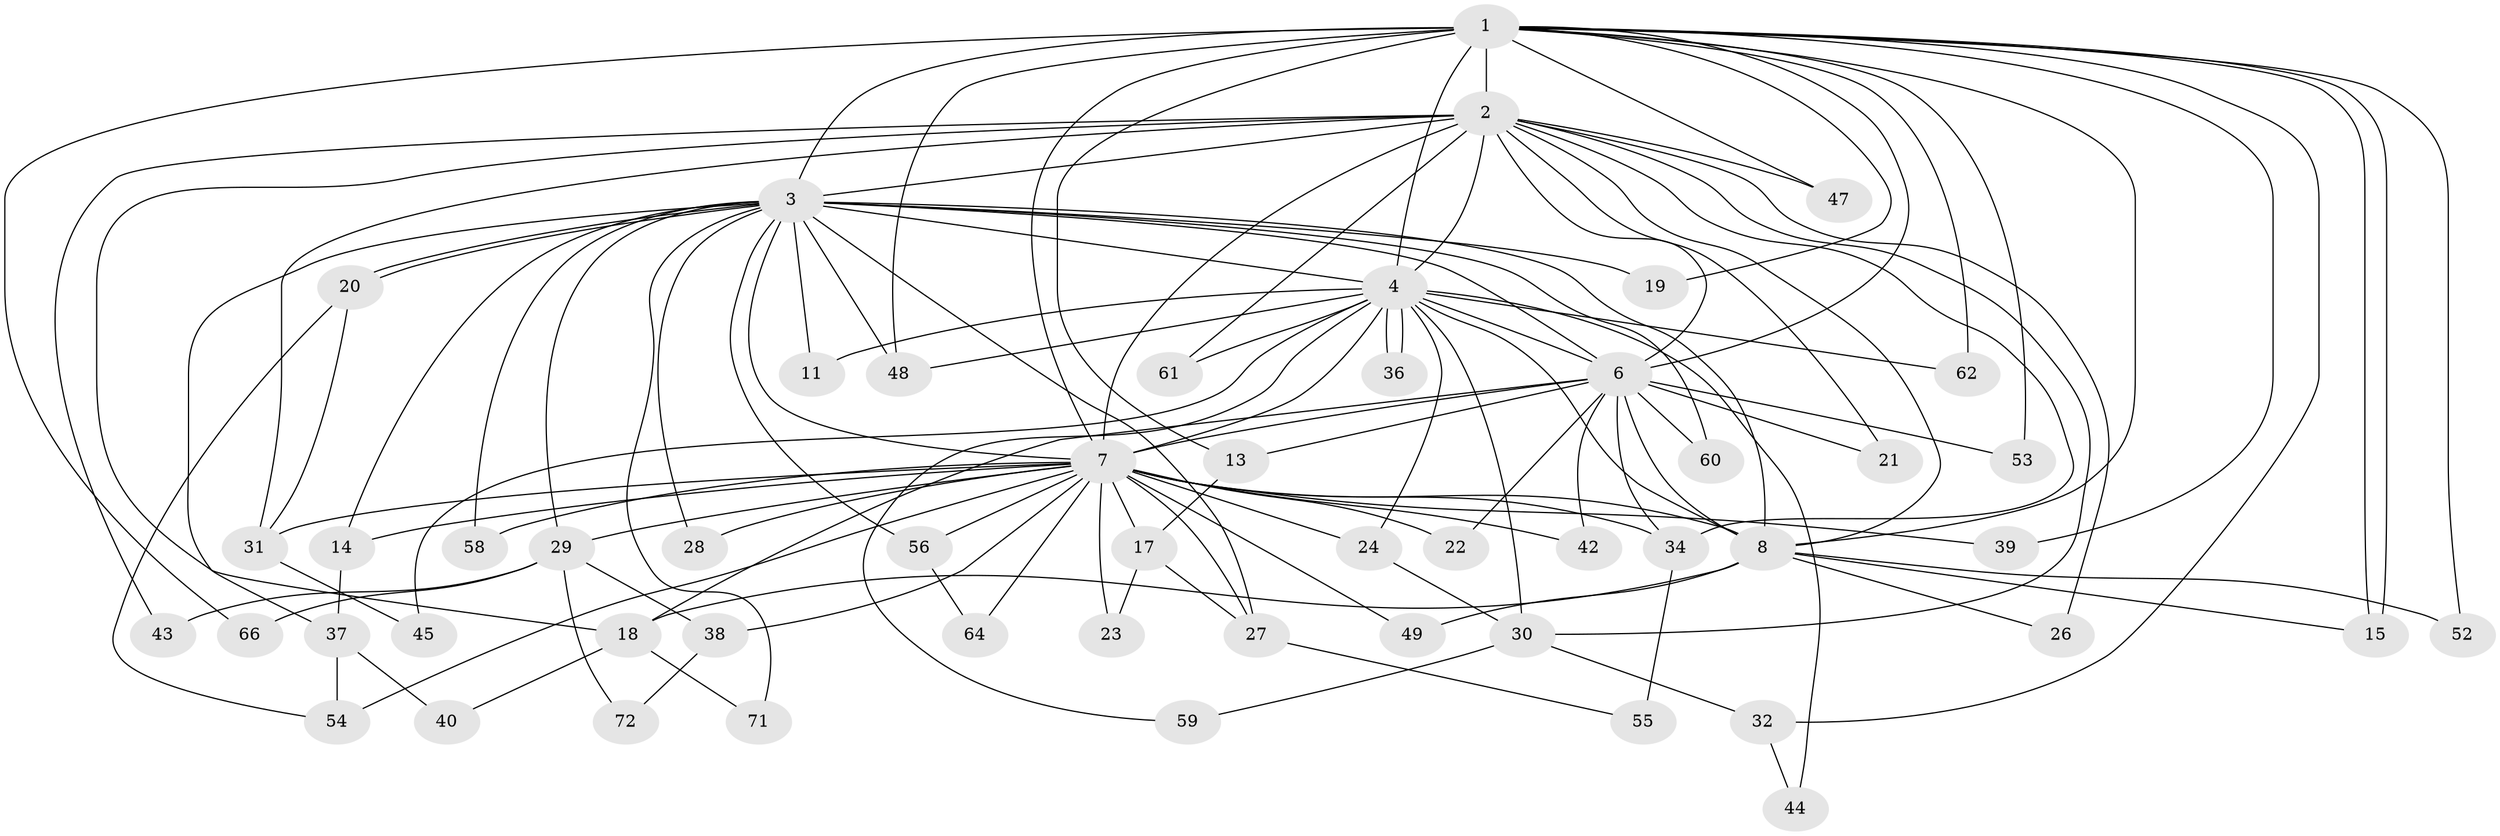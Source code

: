 // original degree distribution, {16: 0.027777777777777776, 22: 0.013888888888888888, 15: 0.027777777777777776, 18: 0.013888888888888888, 27: 0.013888888888888888, 14: 0.041666666666666664, 3: 0.125, 5: 0.05555555555555555, 4: 0.09722222222222222, 6: 0.027777777777777776, 2: 0.5555555555555556}
// Generated by graph-tools (version 1.1) at 2025/41/03/06/25 10:41:31]
// undirected, 53 vertices, 121 edges
graph export_dot {
graph [start="1"]
  node [color=gray90,style=filled];
  1 [super="+9"];
  2 [super="+12"];
  3 [super="+16"];
  4 [super="+5"];
  6 [super="+67"];
  7 [super="+10"];
  8 [super="+50"];
  11 [super="+63"];
  13;
  14 [super="+35"];
  15;
  17 [super="+25"];
  18 [super="+57"];
  19;
  20 [super="+51"];
  21;
  22;
  23;
  24 [super="+70"];
  26;
  27 [super="+46"];
  28;
  29 [super="+33"];
  30 [super="+41"];
  31;
  32;
  34 [super="+65"];
  36;
  37;
  38;
  39;
  40;
  42;
  43;
  44;
  45;
  47;
  48 [super="+68"];
  49;
  52;
  53;
  54 [super="+69"];
  55;
  56;
  58;
  59;
  60;
  61;
  62;
  64;
  66;
  71;
  72;
  1 -- 2 [weight=2];
  1 -- 3 [weight=2];
  1 -- 4 [weight=4];
  1 -- 6 [weight=2];
  1 -- 7 [weight=4];
  1 -- 8 [weight=2];
  1 -- 13;
  1 -- 15;
  1 -- 15;
  1 -- 39;
  1 -- 47;
  1 -- 52;
  1 -- 53;
  1 -- 32;
  1 -- 66;
  1 -- 48;
  1 -- 19;
  1 -- 62;
  2 -- 3;
  2 -- 4 [weight=2];
  2 -- 6;
  2 -- 7 [weight=3];
  2 -- 8;
  2 -- 18;
  2 -- 26;
  2 -- 30;
  2 -- 43;
  2 -- 47;
  2 -- 21;
  2 -- 61;
  2 -- 31;
  2 -- 34;
  3 -- 4 [weight=2];
  3 -- 6;
  3 -- 7 [weight=2];
  3 -- 8;
  3 -- 11 [weight=2];
  3 -- 14;
  3 -- 19;
  3 -- 20;
  3 -- 20;
  3 -- 28;
  3 -- 48;
  3 -- 56;
  3 -- 58;
  3 -- 60;
  3 -- 37;
  3 -- 71;
  3 -- 27;
  3 -- 29;
  4 -- 6 [weight=3];
  4 -- 7 [weight=4];
  4 -- 8 [weight=2];
  4 -- 36;
  4 -- 36;
  4 -- 45;
  4 -- 11;
  4 -- 44;
  4 -- 59;
  4 -- 61;
  4 -- 62;
  4 -- 24;
  4 -- 30;
  4 -- 48;
  6 -- 7 [weight=2];
  6 -- 8;
  6 -- 13;
  6 -- 21;
  6 -- 22;
  6 -- 34;
  6 -- 42;
  6 -- 53;
  6 -- 60;
  6 -- 18;
  7 -- 8 [weight=2];
  7 -- 14 [weight=2];
  7 -- 17 [weight=2];
  7 -- 22;
  7 -- 24 [weight=2];
  7 -- 27;
  7 -- 28;
  7 -- 29 [weight=2];
  7 -- 31;
  7 -- 34;
  7 -- 38;
  7 -- 42;
  7 -- 49;
  7 -- 54;
  7 -- 56;
  7 -- 58;
  7 -- 64;
  7 -- 39;
  7 -- 23;
  8 -- 18;
  8 -- 26;
  8 -- 49;
  8 -- 52;
  8 -- 15;
  13 -- 17;
  14 -- 37;
  17 -- 23;
  17 -- 27;
  18 -- 40;
  18 -- 71;
  20 -- 54;
  20 -- 31;
  24 -- 30;
  27 -- 55;
  29 -- 38;
  29 -- 43;
  29 -- 66;
  29 -- 72;
  30 -- 32;
  30 -- 59;
  31 -- 45;
  32 -- 44;
  34 -- 55;
  37 -- 40;
  37 -- 54;
  38 -- 72;
  56 -- 64;
}
